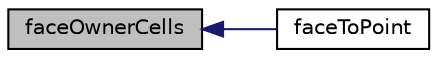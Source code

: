 digraph "faceOwnerCells"
{
  bgcolor="transparent";
  edge [fontname="Helvetica",fontsize="10",labelfontname="Helvetica",labelfontsize="10"];
  node [fontname="Helvetica",fontsize="10",shape=record];
  rankdir="LR";
  Node909 [label="faceOwnerCells",height=0.2,width=0.4,color="black", fillcolor="grey75", style="filled", fontcolor="black"];
  Node909 -> Node910 [dir="back",color="midnightblue",fontsize="10",style="solid",fontname="Helvetica"];
  Node910 [label="faceToPoint",height=0.2,width=0.4,color="black",URL="$a22489.html#a3bc47ec88778919001d47470af655729",tooltip="From face to tet point. "];
}
